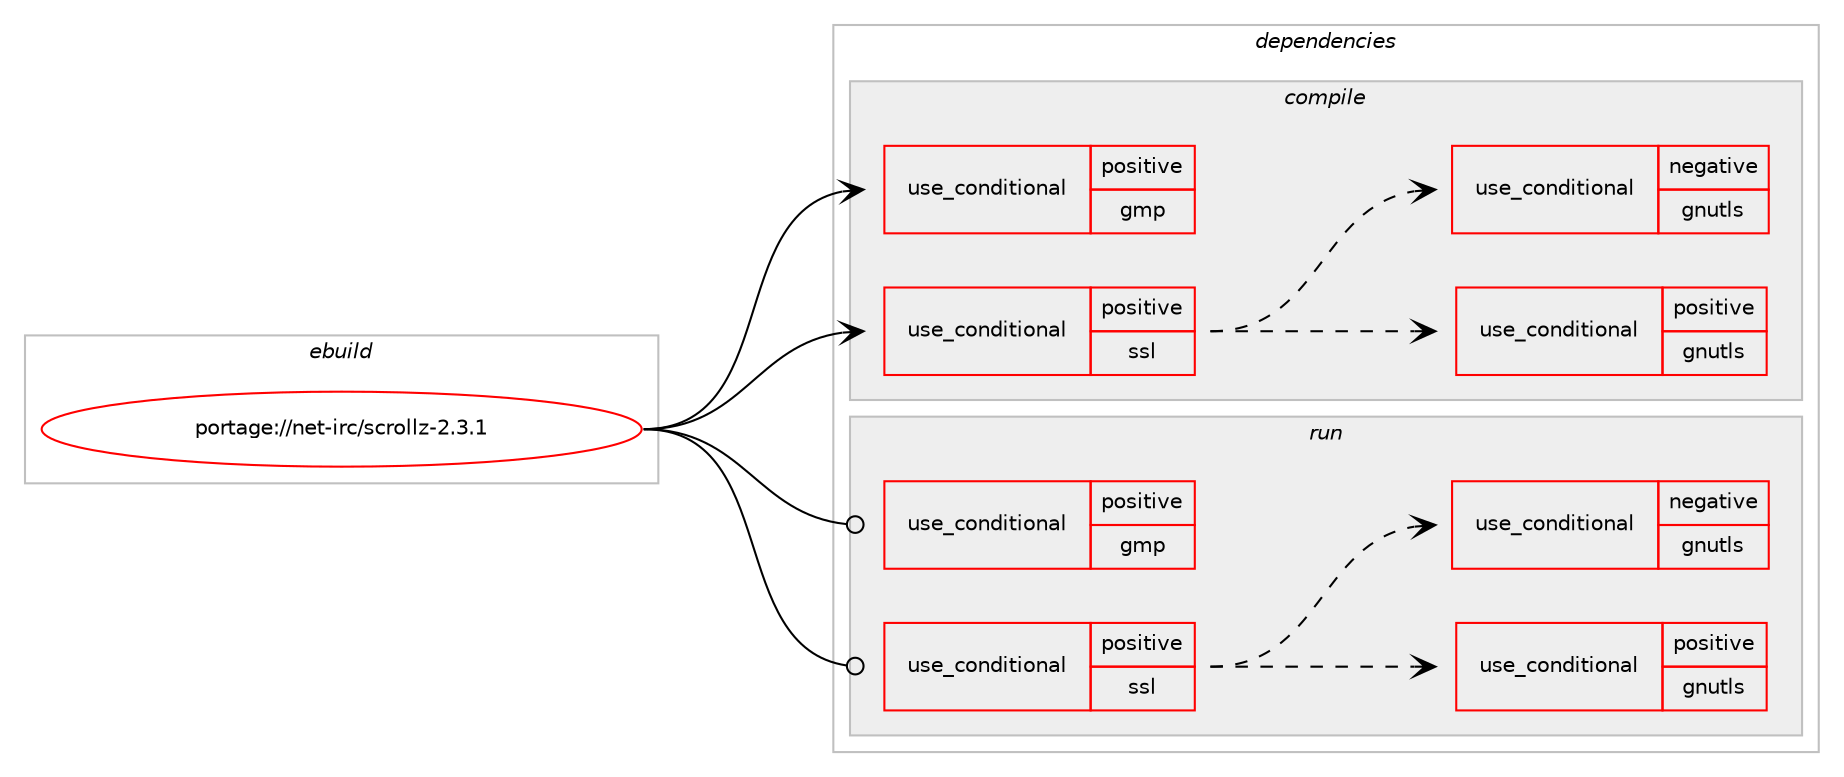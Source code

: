 digraph prolog {

# *************
# Graph options
# *************

newrank=true;
concentrate=true;
compound=true;
graph [rankdir=LR,fontname=Helvetica,fontsize=10,ranksep=1.5];#, ranksep=2.5, nodesep=0.2];
edge  [arrowhead=vee];
node  [fontname=Helvetica,fontsize=10];

# **********
# The ebuild
# **********

subgraph cluster_leftcol {
color=gray;
rank=same;
label=<<i>ebuild</i>>;
id [label="portage://net-irc/scrollz-2.3.1", color=red, width=4, href="../net-irc/scrollz-2.3.1.svg"];
}

# ****************
# The dependencies
# ****************

subgraph cluster_midcol {
color=gray;
label=<<i>dependencies</i>>;
subgraph cluster_compile {
fillcolor="#eeeeee";
style=filled;
label=<<i>compile</i>>;
subgraph cond2044 {
dependency2804 [label=<<TABLE BORDER="0" CELLBORDER="1" CELLSPACING="0" CELLPADDING="4"><TR><TD ROWSPAN="3" CELLPADDING="10">use_conditional</TD></TR><TR><TD>positive</TD></TR><TR><TD>gmp</TD></TR></TABLE>>, shape=none, color=red];
# *** BEGIN UNKNOWN DEPENDENCY TYPE (TODO) ***
# dependency2804 -> package_dependency(portage://net-irc/scrollz-2.3.1,install,no,dev-libs,gmp,none,[,,],any_same_slot,[])
# *** END UNKNOWN DEPENDENCY TYPE (TODO) ***

}
id:e -> dependency2804:w [weight=20,style="solid",arrowhead="vee"];
subgraph cond2045 {
dependency2805 [label=<<TABLE BORDER="0" CELLBORDER="1" CELLSPACING="0" CELLPADDING="4"><TR><TD ROWSPAN="3" CELLPADDING="10">use_conditional</TD></TR><TR><TD>positive</TD></TR><TR><TD>ssl</TD></TR></TABLE>>, shape=none, color=red];
subgraph cond2046 {
dependency2806 [label=<<TABLE BORDER="0" CELLBORDER="1" CELLSPACING="0" CELLPADDING="4"><TR><TD ROWSPAN="3" CELLPADDING="10">use_conditional</TD></TR><TR><TD>positive</TD></TR><TR><TD>gnutls</TD></TR></TABLE>>, shape=none, color=red];
# *** BEGIN UNKNOWN DEPENDENCY TYPE (TODO) ***
# dependency2806 -> package_dependency(portage://net-irc/scrollz-2.3.1,install,no,net-libs,gnutls,none,[,,],any_same_slot,[])
# *** END UNKNOWN DEPENDENCY TYPE (TODO) ***

}
dependency2805:e -> dependency2806:w [weight=20,style="dashed",arrowhead="vee"];
subgraph cond2047 {
dependency2807 [label=<<TABLE BORDER="0" CELLBORDER="1" CELLSPACING="0" CELLPADDING="4"><TR><TD ROWSPAN="3" CELLPADDING="10">use_conditional</TD></TR><TR><TD>negative</TD></TR><TR><TD>gnutls</TD></TR></TABLE>>, shape=none, color=red];
# *** BEGIN UNKNOWN DEPENDENCY TYPE (TODO) ***
# dependency2807 -> package_dependency(portage://net-irc/scrollz-2.3.1,install,no,dev-libs,openssl,none,[,,],any_same_slot,[])
# *** END UNKNOWN DEPENDENCY TYPE (TODO) ***

}
dependency2805:e -> dependency2807:w [weight=20,style="dashed",arrowhead="vee"];
}
id:e -> dependency2805:w [weight=20,style="solid",arrowhead="vee"];
# *** BEGIN UNKNOWN DEPENDENCY TYPE (TODO) ***
# id -> package_dependency(portage://net-irc/scrollz-2.3.1,install,no,sys-libs,ncurses,none,[,,],any_same_slot,[])
# *** END UNKNOWN DEPENDENCY TYPE (TODO) ***

# *** BEGIN UNKNOWN DEPENDENCY TYPE (TODO) ***
# id -> package_dependency(portage://net-irc/scrollz-2.3.1,install,no,virtual,libcrypt,none,[,,],any_same_slot,[])
# *** END UNKNOWN DEPENDENCY TYPE (TODO) ***

}
subgraph cluster_compileandrun {
fillcolor="#eeeeee";
style=filled;
label=<<i>compile and run</i>>;
}
subgraph cluster_run {
fillcolor="#eeeeee";
style=filled;
label=<<i>run</i>>;
subgraph cond2048 {
dependency2808 [label=<<TABLE BORDER="0" CELLBORDER="1" CELLSPACING="0" CELLPADDING="4"><TR><TD ROWSPAN="3" CELLPADDING="10">use_conditional</TD></TR><TR><TD>positive</TD></TR><TR><TD>gmp</TD></TR></TABLE>>, shape=none, color=red];
# *** BEGIN UNKNOWN DEPENDENCY TYPE (TODO) ***
# dependency2808 -> package_dependency(portage://net-irc/scrollz-2.3.1,run,no,dev-libs,gmp,none,[,,],any_same_slot,[])
# *** END UNKNOWN DEPENDENCY TYPE (TODO) ***

}
id:e -> dependency2808:w [weight=20,style="solid",arrowhead="odot"];
subgraph cond2049 {
dependency2809 [label=<<TABLE BORDER="0" CELLBORDER="1" CELLSPACING="0" CELLPADDING="4"><TR><TD ROWSPAN="3" CELLPADDING="10">use_conditional</TD></TR><TR><TD>positive</TD></TR><TR><TD>ssl</TD></TR></TABLE>>, shape=none, color=red];
subgraph cond2050 {
dependency2810 [label=<<TABLE BORDER="0" CELLBORDER="1" CELLSPACING="0" CELLPADDING="4"><TR><TD ROWSPAN="3" CELLPADDING="10">use_conditional</TD></TR><TR><TD>positive</TD></TR><TR><TD>gnutls</TD></TR></TABLE>>, shape=none, color=red];
# *** BEGIN UNKNOWN DEPENDENCY TYPE (TODO) ***
# dependency2810 -> package_dependency(portage://net-irc/scrollz-2.3.1,run,no,net-libs,gnutls,none,[,,],any_same_slot,[])
# *** END UNKNOWN DEPENDENCY TYPE (TODO) ***

}
dependency2809:e -> dependency2810:w [weight=20,style="dashed",arrowhead="vee"];
subgraph cond2051 {
dependency2811 [label=<<TABLE BORDER="0" CELLBORDER="1" CELLSPACING="0" CELLPADDING="4"><TR><TD ROWSPAN="3" CELLPADDING="10">use_conditional</TD></TR><TR><TD>negative</TD></TR><TR><TD>gnutls</TD></TR></TABLE>>, shape=none, color=red];
# *** BEGIN UNKNOWN DEPENDENCY TYPE (TODO) ***
# dependency2811 -> package_dependency(portage://net-irc/scrollz-2.3.1,run,no,dev-libs,openssl,none,[,,],any_same_slot,[])
# *** END UNKNOWN DEPENDENCY TYPE (TODO) ***

}
dependency2809:e -> dependency2811:w [weight=20,style="dashed",arrowhead="vee"];
}
id:e -> dependency2809:w [weight=20,style="solid",arrowhead="odot"];
# *** BEGIN UNKNOWN DEPENDENCY TYPE (TODO) ***
# id -> package_dependency(portage://net-irc/scrollz-2.3.1,run,no,sys-libs,ncurses,none,[,,],any_same_slot,[])
# *** END UNKNOWN DEPENDENCY TYPE (TODO) ***

# *** BEGIN UNKNOWN DEPENDENCY TYPE (TODO) ***
# id -> package_dependency(portage://net-irc/scrollz-2.3.1,run,no,virtual,libcrypt,none,[,,],any_same_slot,[])
# *** END UNKNOWN DEPENDENCY TYPE (TODO) ***

}
}

# **************
# The candidates
# **************

subgraph cluster_choices {
rank=same;
color=gray;
label=<<i>candidates</i>>;

}

}
